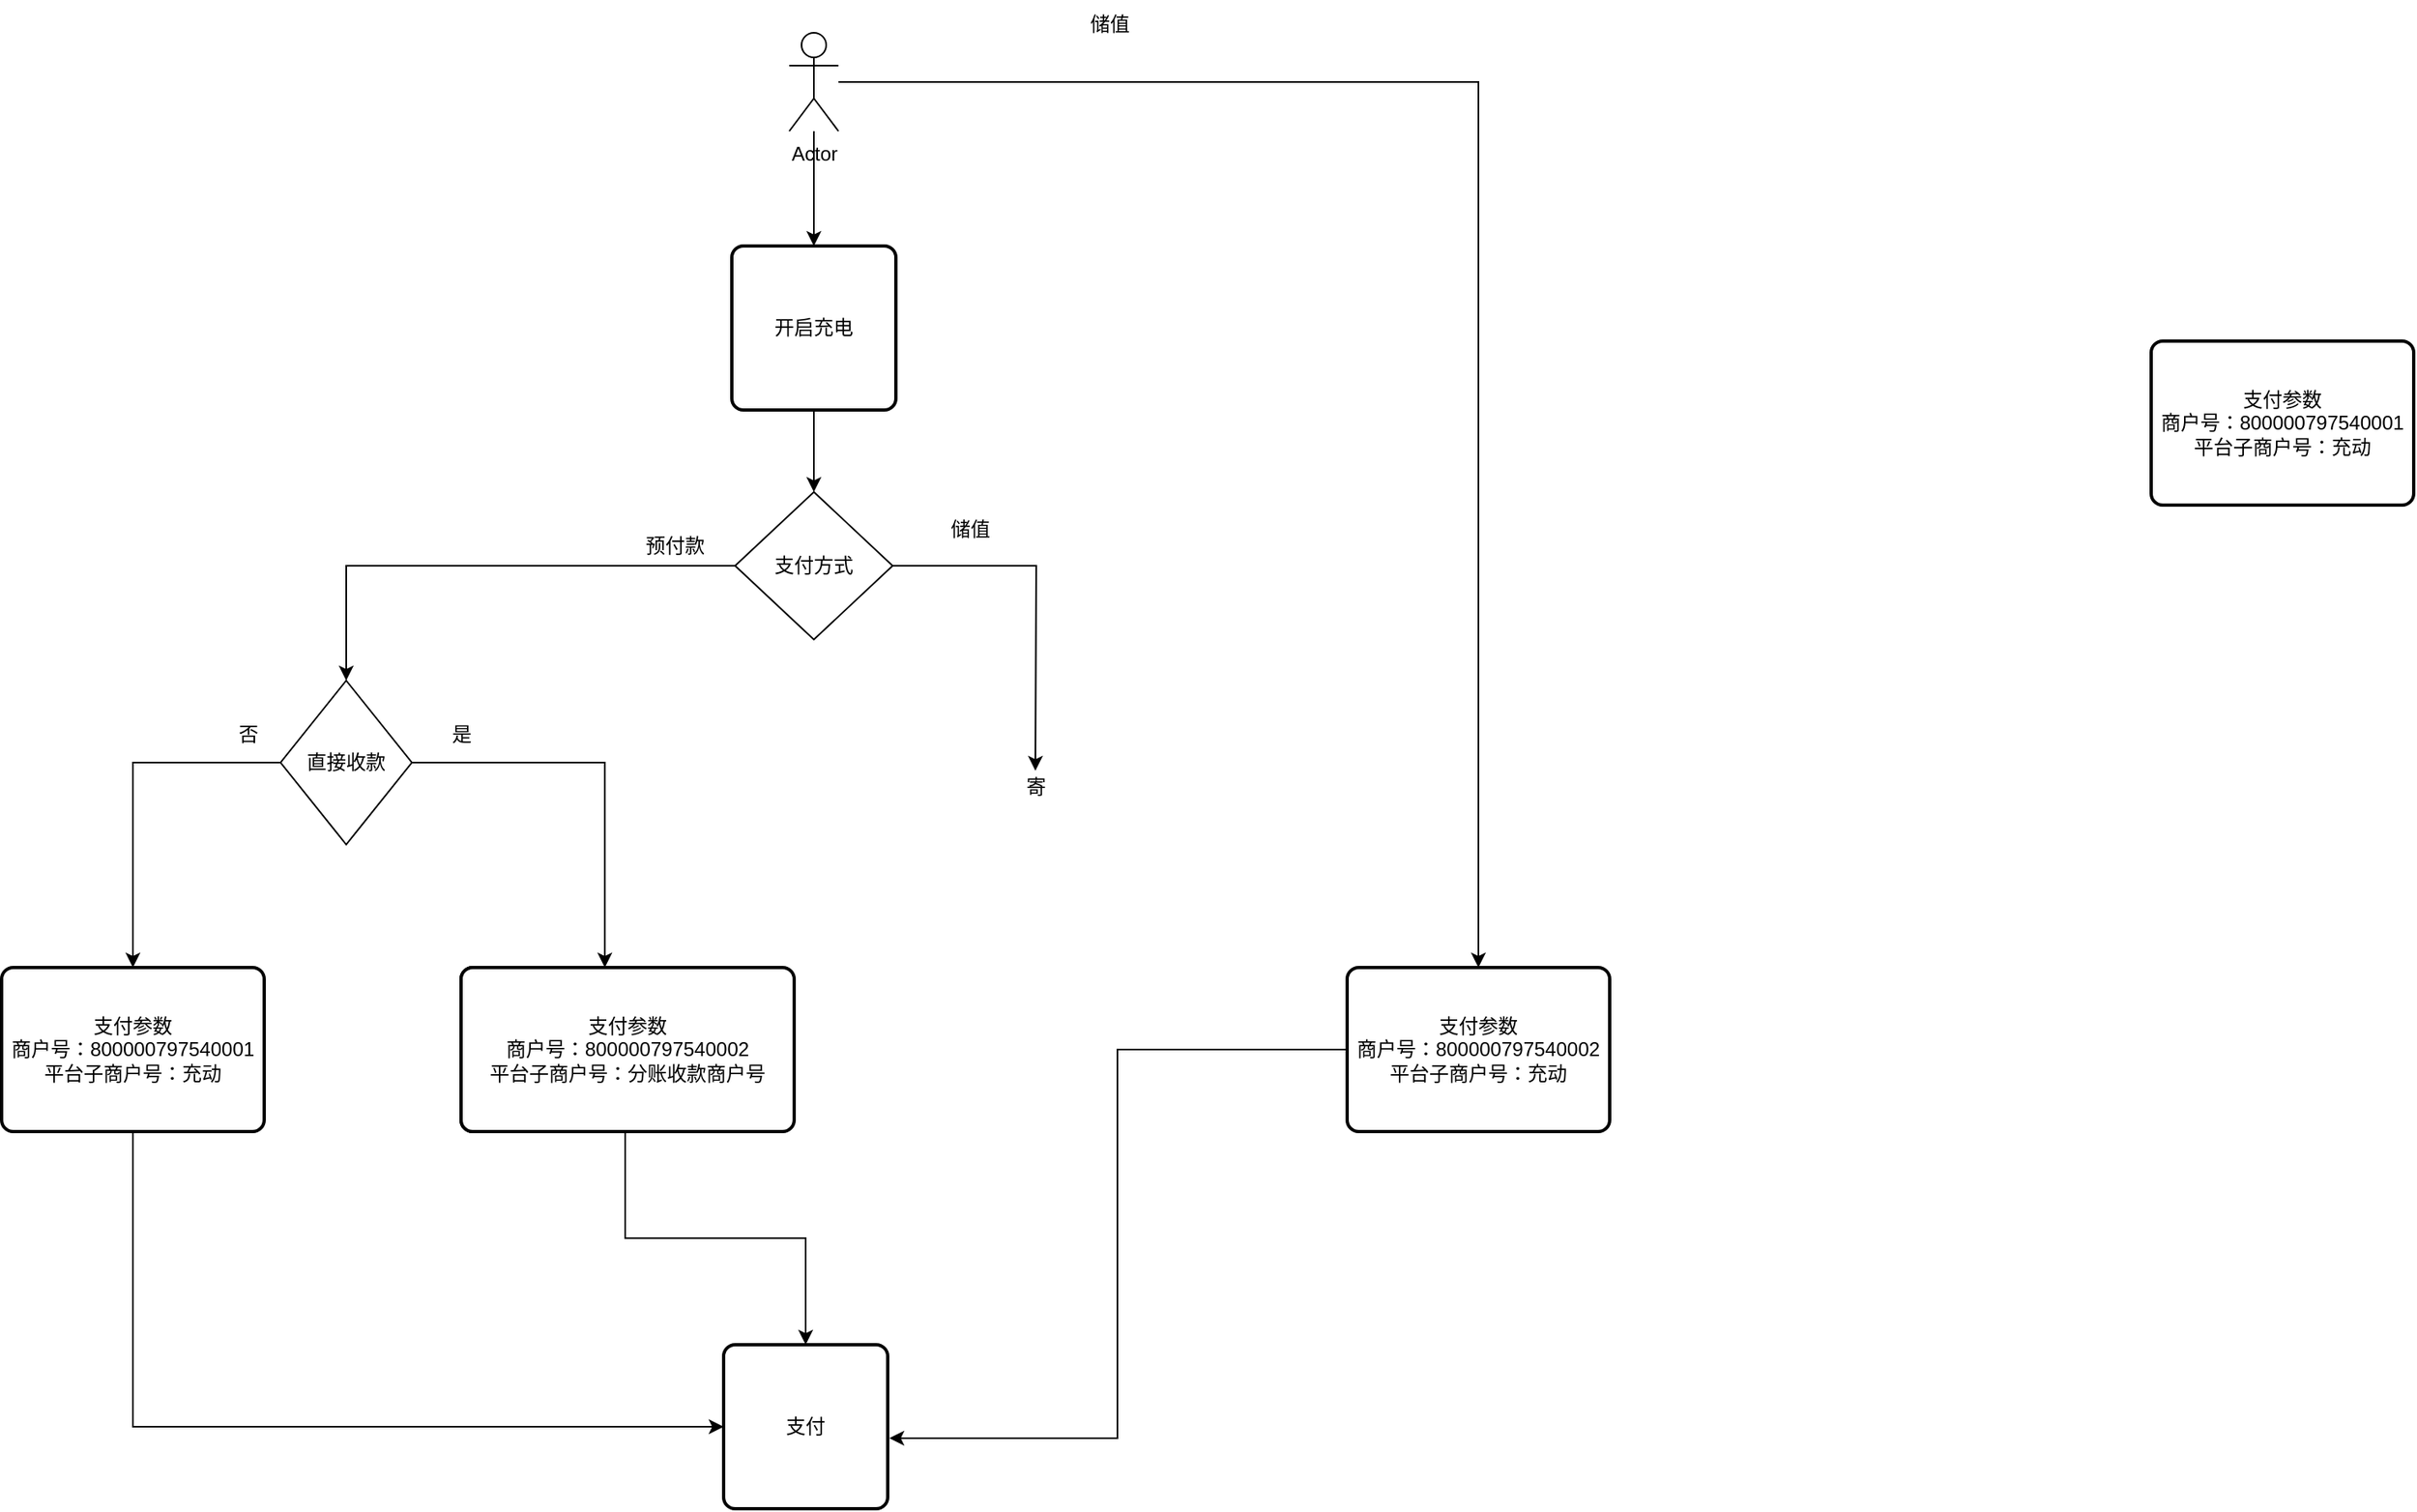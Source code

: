 <mxfile version="22.1.18" type="github">
  <diagram name="第 1 页" id="hdUWSUmcBa7G8aOpGk7u">
    <mxGraphModel dx="2853" dy="1145" grid="1" gridSize="10" guides="1" tooltips="1" connect="1" arrows="1" fold="1" page="1" pageScale="1" pageWidth="827" pageHeight="1169" math="0" shadow="0">
      <root>
        <mxCell id="0" />
        <mxCell id="1" parent="0" />
        <mxCell id="DtTEUUSKl7Y4lrnGpXiY-3" style="edgeStyle=orthogonalEdgeStyle;rounded=0;orthogonalLoop=1;jettySize=auto;html=1;entryX=0.5;entryY=0;entryDx=0;entryDy=0;" edge="1" parent="1" source="DtTEUUSKl7Y4lrnGpXiY-1" target="DtTEUUSKl7Y4lrnGpXiY-5">
          <mxGeometry relative="1" as="geometry">
            <mxPoint x="365" y="210" as="targetPoint" />
          </mxGeometry>
        </mxCell>
        <mxCell id="DtTEUUSKl7Y4lrnGpXiY-33" style="edgeStyle=orthogonalEdgeStyle;rounded=0;orthogonalLoop=1;jettySize=auto;html=1;" edge="1" parent="1" source="DtTEUUSKl7Y4lrnGpXiY-1" target="DtTEUUSKl7Y4lrnGpXiY-43">
          <mxGeometry relative="1" as="geometry">
            <mxPoint x="170" y="120" as="targetPoint" />
          </mxGeometry>
        </mxCell>
        <mxCell id="DtTEUUSKl7Y4lrnGpXiY-1" value="Actor" style="shape=umlActor;verticalLabelPosition=bottom;verticalAlign=top;html=1;outlineConnect=0;" vertex="1" parent="1">
          <mxGeometry x="350" y="90" width="30" height="60" as="geometry" />
        </mxCell>
        <mxCell id="DtTEUUSKl7Y4lrnGpXiY-9" style="edgeStyle=orthogonalEdgeStyle;rounded=0;orthogonalLoop=1;jettySize=auto;html=1;exitX=0.5;exitY=1;exitDx=0;exitDy=0;entryX=0.5;entryY=0;entryDx=0;entryDy=0;" edge="1" parent="1" source="DtTEUUSKl7Y4lrnGpXiY-5" target="DtTEUUSKl7Y4lrnGpXiY-8">
          <mxGeometry relative="1" as="geometry" />
        </mxCell>
        <mxCell id="DtTEUUSKl7Y4lrnGpXiY-5" value="开启充电" style="rounded=1;whiteSpace=wrap;html=1;absoluteArcSize=1;arcSize=14;strokeWidth=2;" vertex="1" parent="1">
          <mxGeometry x="315" y="220" width="100" height="100" as="geometry" />
        </mxCell>
        <mxCell id="DtTEUUSKl7Y4lrnGpXiY-11" style="edgeStyle=orthogonalEdgeStyle;rounded=0;orthogonalLoop=1;jettySize=auto;html=1;entryX=0.5;entryY=0;entryDx=0;entryDy=0;" edge="1" parent="1" source="DtTEUUSKl7Y4lrnGpXiY-8" target="DtTEUUSKl7Y4lrnGpXiY-16">
          <mxGeometry relative="1" as="geometry">
            <mxPoint x="240" y="480" as="targetPoint" />
          </mxGeometry>
        </mxCell>
        <mxCell id="DtTEUUSKl7Y4lrnGpXiY-47" style="edgeStyle=orthogonalEdgeStyle;rounded=0;orthogonalLoop=1;jettySize=auto;html=1;exitX=1;exitY=0.5;exitDx=0;exitDy=0;" edge="1" parent="1" source="DtTEUUSKl7Y4lrnGpXiY-8">
          <mxGeometry relative="1" as="geometry">
            <mxPoint x="500" y="540" as="targetPoint" />
          </mxGeometry>
        </mxCell>
        <mxCell id="DtTEUUSKl7Y4lrnGpXiY-8" value="支付方式" style="rhombus;whiteSpace=wrap;html=1;" vertex="1" parent="1">
          <mxGeometry x="317" y="370" width="96" height="90" as="geometry" />
        </mxCell>
        <mxCell id="DtTEUUSKl7Y4lrnGpXiY-15" value="预付款" style="text;html=1;align=center;verticalAlign=middle;resizable=0;points=[];autosize=1;strokeColor=none;fillColor=none;" vertex="1" parent="1">
          <mxGeometry x="250" y="388" width="60" height="30" as="geometry" />
        </mxCell>
        <mxCell id="DtTEUUSKl7Y4lrnGpXiY-17" style="edgeStyle=orthogonalEdgeStyle;rounded=0;orthogonalLoop=1;jettySize=auto;html=1;entryX=0.438;entryY=0;entryDx=0;entryDy=0;entryPerimeter=0;" edge="1" parent="1" source="DtTEUUSKl7Y4lrnGpXiY-16" target="DtTEUUSKl7Y4lrnGpXiY-22">
          <mxGeometry relative="1" as="geometry">
            <mxPoint x="200" y="630" as="targetPoint" />
          </mxGeometry>
        </mxCell>
        <mxCell id="DtTEUUSKl7Y4lrnGpXiY-18" style="edgeStyle=orthogonalEdgeStyle;rounded=0;orthogonalLoop=1;jettySize=auto;html=1;entryX=0.5;entryY=0;entryDx=0;entryDy=0;" edge="1" parent="1" source="DtTEUUSKl7Y4lrnGpXiY-16" target="DtTEUUSKl7Y4lrnGpXiY-21">
          <mxGeometry relative="1" as="geometry">
            <mxPoint x="-10" y="640" as="targetPoint" />
          </mxGeometry>
        </mxCell>
        <mxCell id="DtTEUUSKl7Y4lrnGpXiY-16" value="直接收款" style="rhombus;whiteSpace=wrap;html=1;" vertex="1" parent="1">
          <mxGeometry x="40" y="485" width="80" height="100" as="geometry" />
        </mxCell>
        <mxCell id="DtTEUUSKl7Y4lrnGpXiY-19" value="否" style="text;html=1;align=center;verticalAlign=middle;resizable=0;points=[];autosize=1;strokeColor=none;fillColor=none;" vertex="1" parent="1">
          <mxGeometry y="503" width="40" height="30" as="geometry" />
        </mxCell>
        <mxCell id="DtTEUUSKl7Y4lrnGpXiY-20" value="是" style="text;html=1;align=center;verticalAlign=middle;resizable=0;points=[];autosize=1;strokeColor=none;fillColor=none;" vertex="1" parent="1">
          <mxGeometry x="130" y="503" width="40" height="30" as="geometry" />
        </mxCell>
        <mxCell id="DtTEUUSKl7Y4lrnGpXiY-54" style="edgeStyle=orthogonalEdgeStyle;rounded=0;orthogonalLoop=1;jettySize=auto;html=1;entryX=0;entryY=0.5;entryDx=0;entryDy=0;" edge="1" parent="1" source="DtTEUUSKl7Y4lrnGpXiY-21" target="DtTEUUSKl7Y4lrnGpXiY-51">
          <mxGeometry relative="1" as="geometry">
            <Array as="points">
              <mxPoint x="-50" y="940" />
            </Array>
          </mxGeometry>
        </mxCell>
        <mxCell id="DtTEUUSKl7Y4lrnGpXiY-21" value="支付参数&lt;br&gt;商户号：800000797540001&lt;br&gt;平台子商户号：充动" style="rounded=1;whiteSpace=wrap;html=1;absoluteArcSize=1;arcSize=14;strokeWidth=2;" vertex="1" parent="1">
          <mxGeometry x="-130" y="660" width="160" height="100" as="geometry" />
        </mxCell>
        <mxCell id="DtTEUUSKl7Y4lrnGpXiY-55" style="edgeStyle=orthogonalEdgeStyle;rounded=0;orthogonalLoop=1;jettySize=auto;html=1;entryX=0.5;entryY=0;entryDx=0;entryDy=0;" edge="1" parent="1" source="DtTEUUSKl7Y4lrnGpXiY-22" target="DtTEUUSKl7Y4lrnGpXiY-51">
          <mxGeometry relative="1" as="geometry" />
        </mxCell>
        <mxCell id="DtTEUUSKl7Y4lrnGpXiY-22" value="支付参数&lt;br&gt;商户号：800000797540002&lt;br&gt;平台子商户号：分账收款商户号" style="rounded=1;whiteSpace=wrap;html=1;absoluteArcSize=1;arcSize=14;strokeWidth=2;" vertex="1" parent="1">
          <mxGeometry x="150" y="660" width="200" height="100" as="geometry" />
        </mxCell>
        <mxCell id="DtTEUUSKl7Y4lrnGpXiY-42" value="储值" style="text;html=1;align=center;verticalAlign=middle;resizable=0;points=[];autosize=1;strokeColor=none;fillColor=none;" vertex="1" parent="1">
          <mxGeometry x="520" y="70" width="50" height="30" as="geometry" />
        </mxCell>
        <mxCell id="DtTEUUSKl7Y4lrnGpXiY-43" value="支付参数？？？" style="rounded=1;whiteSpace=wrap;html=1;absoluteArcSize=1;arcSize=14;strokeWidth=2;" vertex="1" parent="1">
          <mxGeometry x="720" y="660" width="100" height="100" as="geometry" />
        </mxCell>
        <mxCell id="DtTEUUSKl7Y4lrnGpXiY-45" value="支付参数&lt;br&gt;商户号：800000797540001&lt;br&gt;平台子商户号：充动" style="rounded=1;whiteSpace=wrap;html=1;absoluteArcSize=1;arcSize=14;strokeWidth=2;" vertex="1" parent="1">
          <mxGeometry x="1180" y="278" width="160" height="100" as="geometry" />
        </mxCell>
        <mxCell id="DtTEUUSKl7Y4lrnGpXiY-48" value="支付参数&lt;br&gt;商户号：800000797540002&lt;br&gt;平台子商户号：充动" style="rounded=1;whiteSpace=wrap;html=1;absoluteArcSize=1;arcSize=14;strokeWidth=2;" vertex="1" parent="1">
          <mxGeometry x="690" y="660" width="160" height="100" as="geometry" />
        </mxCell>
        <mxCell id="DtTEUUSKl7Y4lrnGpXiY-51" value="支付" style="rounded=1;whiteSpace=wrap;html=1;absoluteArcSize=1;arcSize=14;strokeWidth=2;" vertex="1" parent="1">
          <mxGeometry x="310" y="890" width="100" height="100" as="geometry" />
        </mxCell>
        <mxCell id="DtTEUUSKl7Y4lrnGpXiY-52" value="储值" style="text;html=1;align=center;verticalAlign=middle;resizable=0;points=[];autosize=1;strokeColor=none;fillColor=none;" vertex="1" parent="1">
          <mxGeometry x="435" y="378" width="50" height="30" as="geometry" />
        </mxCell>
        <mxCell id="DtTEUUSKl7Y4lrnGpXiY-53" value="寄&lt;br&gt;" style="text;html=1;align=center;verticalAlign=middle;resizable=0;points=[];autosize=1;strokeColor=none;fillColor=none;" vertex="1" parent="1">
          <mxGeometry x="480" y="535" width="40" height="30" as="geometry" />
        </mxCell>
        <mxCell id="DtTEUUSKl7Y4lrnGpXiY-56" style="edgeStyle=orthogonalEdgeStyle;rounded=0;orthogonalLoop=1;jettySize=auto;html=1;entryX=1.01;entryY=0.57;entryDx=0;entryDy=0;entryPerimeter=0;" edge="1" parent="1" source="DtTEUUSKl7Y4lrnGpXiY-48" target="DtTEUUSKl7Y4lrnGpXiY-51">
          <mxGeometry relative="1" as="geometry" />
        </mxCell>
        <mxCell id="DtTEUUSKl7Y4lrnGpXiY-57" value="支付参数&lt;br&gt;商户号：800000797540002&lt;br&gt;平台子商户号：分账收款商户号" style="rounded=1;whiteSpace=wrap;html=1;absoluteArcSize=1;arcSize=14;strokeWidth=2;" vertex="1" parent="1">
          <mxGeometry x="150" y="660" width="203" height="100" as="geometry" />
        </mxCell>
      </root>
    </mxGraphModel>
  </diagram>
</mxfile>
